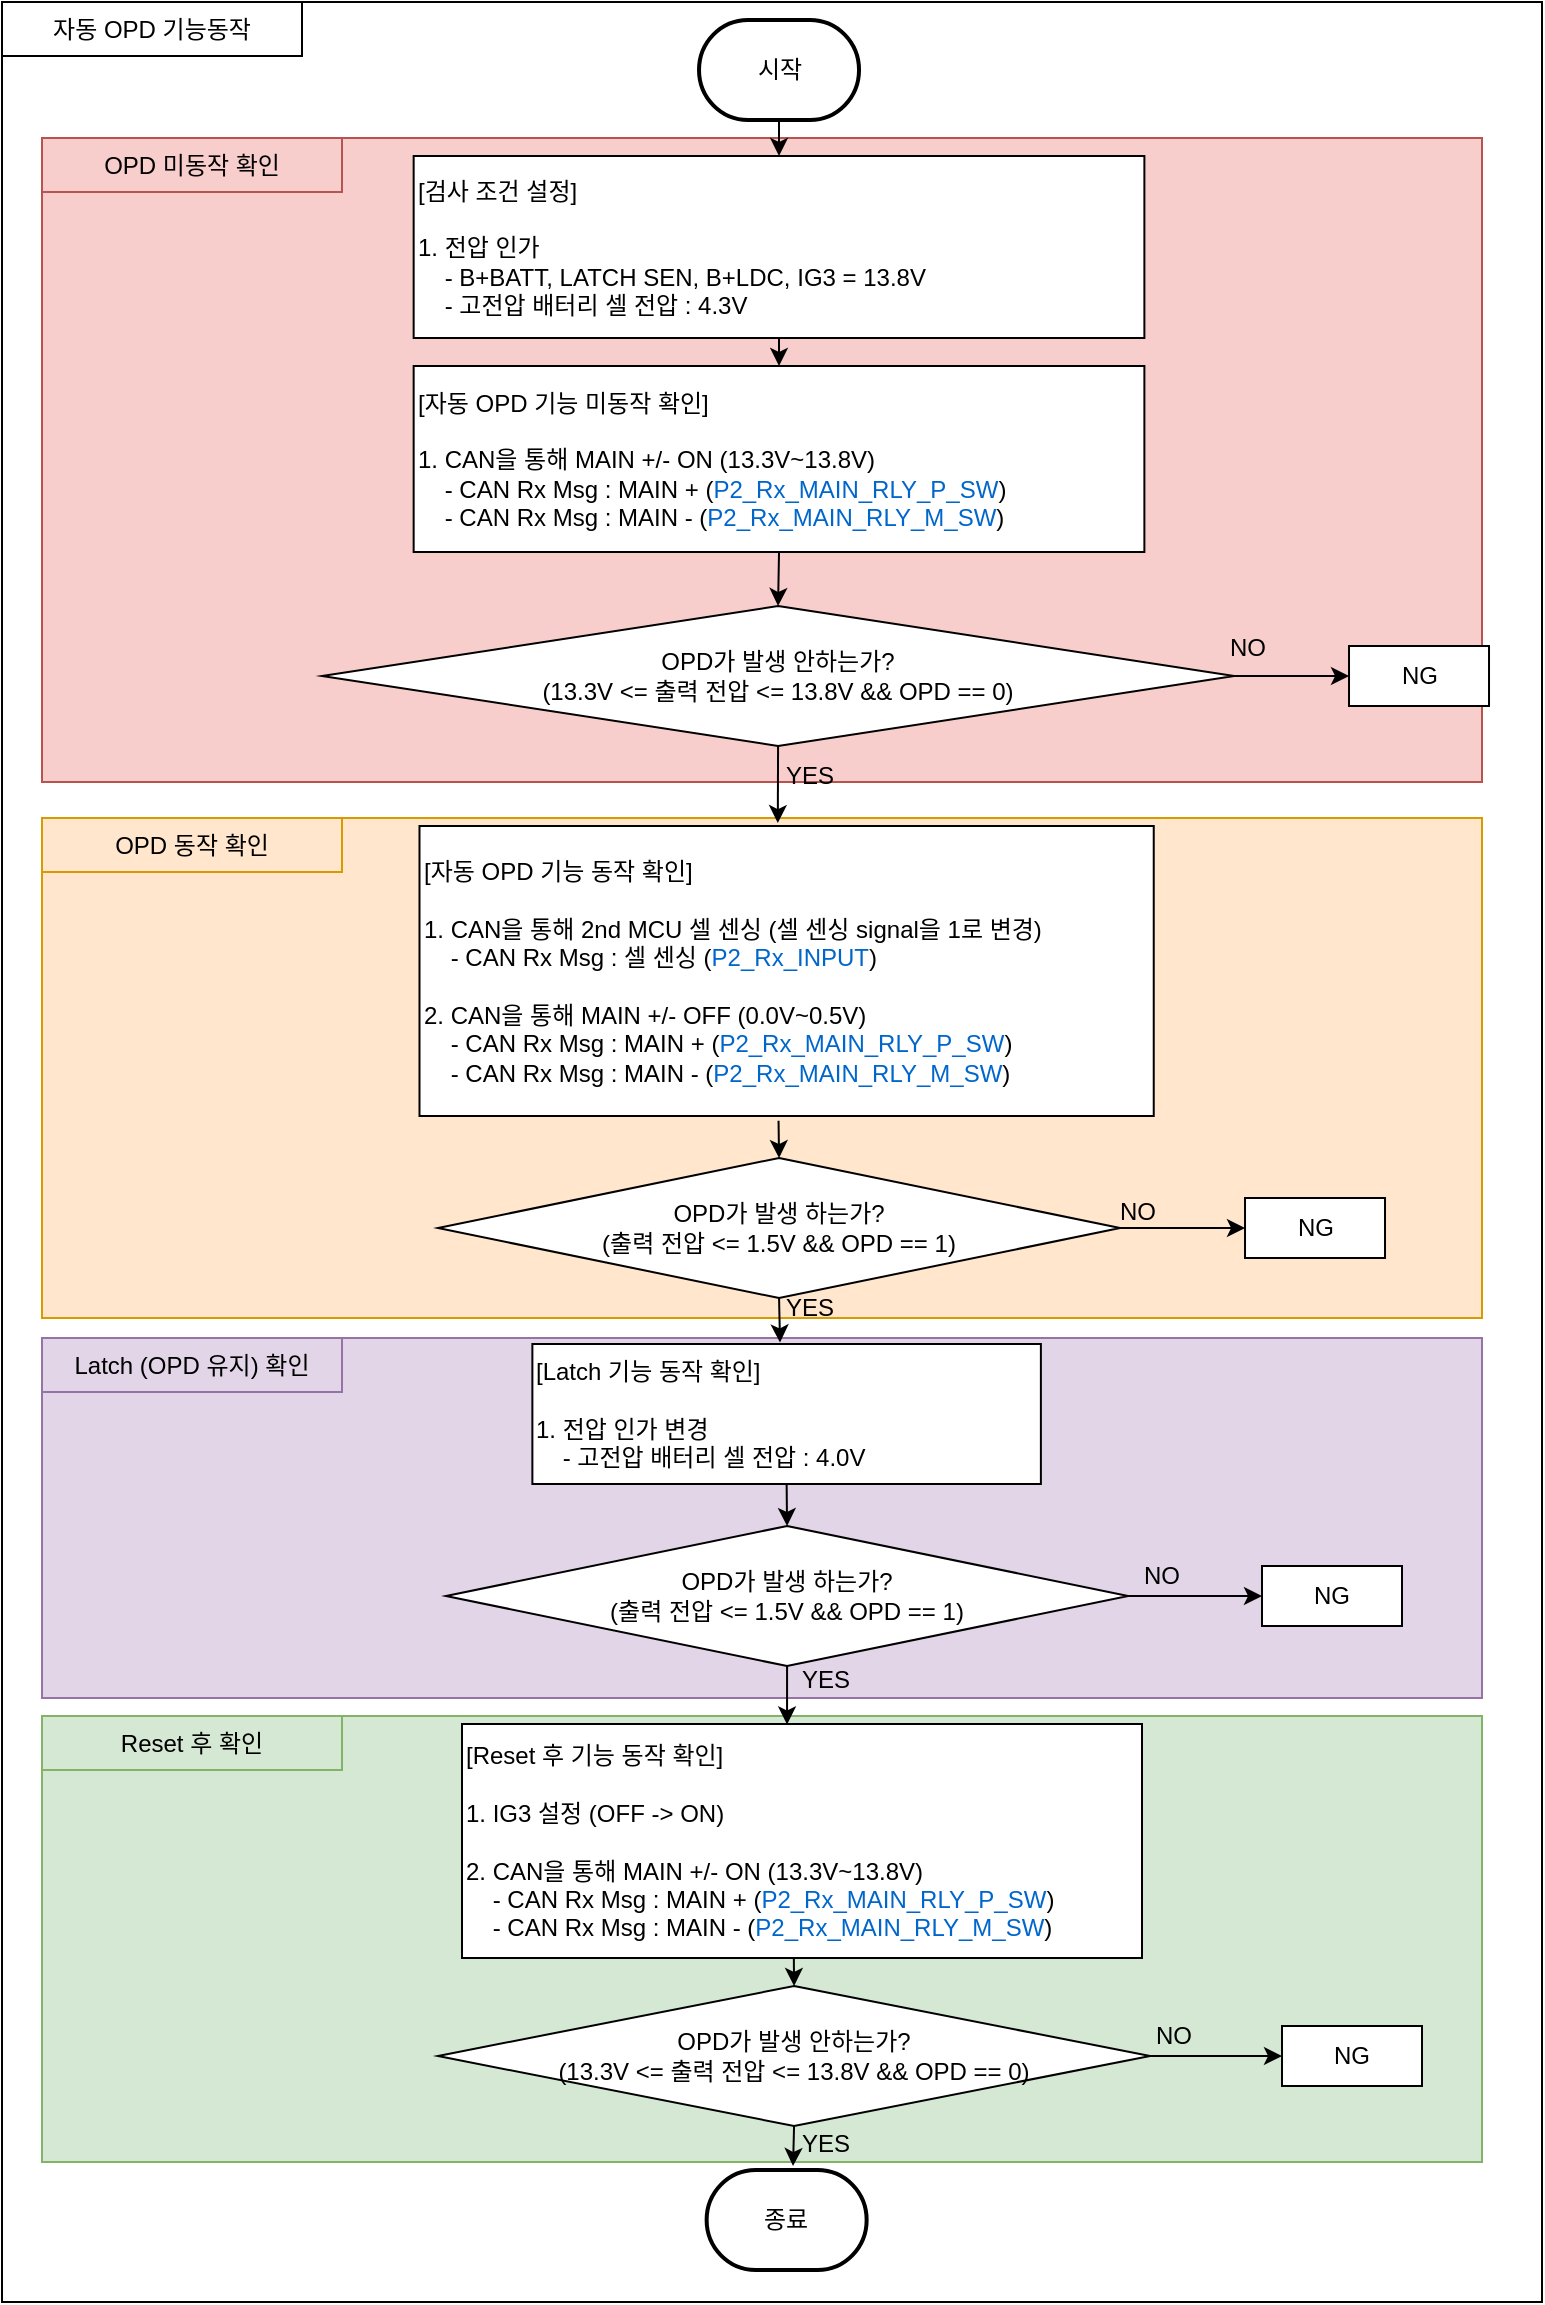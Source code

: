 <mxfile version="22.1.21" type="github">
  <diagram name="페이지-1" id="SJT4u1PBAeTd0MuI108T">
    <mxGraphModel dx="2745" dy="529" grid="1" gridSize="10" guides="1" tooltips="1" connect="1" arrows="1" fold="1" page="1" pageScale="1" pageWidth="827" pageHeight="1169" math="0" shadow="0">
      <root>
        <mxCell id="0" />
        <mxCell id="1" parent="0" />
        <mxCell id="h-v0uyKteCco3msM5NHK-1" value="" style="rounded=0;whiteSpace=wrap;html=1;align=left;" parent="1" vertex="1">
          <mxGeometry x="30" y="1180" width="770" height="1150" as="geometry" />
        </mxCell>
        <mxCell id="h-v0uyKteCco3msM5NHK-6" value="자동 OPD 기능동작" style="rounded=0;whiteSpace=wrap;html=1;align=center;" parent="1" vertex="1">
          <mxGeometry x="30" y="1180" width="150" height="27" as="geometry" />
        </mxCell>
        <mxCell id="AvkWlbNvbWddTPrm8Bvt-41" value="" style="rounded=0;whiteSpace=wrap;html=1;align=left;fillColor=#ffe6cc;strokeColor=#d79b00;" parent="1" vertex="1">
          <mxGeometry x="50" y="1588" width="720" height="250" as="geometry" />
        </mxCell>
        <mxCell id="AvkWlbNvbWddTPrm8Bvt-42" value="OPD 동작 확인" style="rounded=0;whiteSpace=wrap;html=1;align=center;fillColor=#ffe6cc;strokeColor=#d79b00;" parent="1" vertex="1">
          <mxGeometry x="50.0" y="1588" width="150" height="27" as="geometry" />
        </mxCell>
        <mxCell id="AvkWlbNvbWddTPrm8Bvt-39" value="" style="rounded=0;whiteSpace=wrap;html=1;align=left;fillColor=#f8cecc;strokeColor=#b85450;" parent="1" vertex="1">
          <mxGeometry x="50" y="1248" width="720" height="322" as="geometry" />
        </mxCell>
        <mxCell id="AvkWlbNvbWddTPrm8Bvt-40" value="OPD 미동작 확인" style="rounded=0;whiteSpace=wrap;html=1;align=center;fillColor=#f8cecc;strokeColor=#b85450;" parent="1" vertex="1">
          <mxGeometry x="50.0" y="1248" width="150" height="27" as="geometry" />
        </mxCell>
        <mxCell id="AvkWlbNvbWddTPrm8Bvt-44" value="" style="rounded=0;whiteSpace=wrap;html=1;align=left;fillColor=#e1d5e7;strokeColor=#9673a6;" parent="1" vertex="1">
          <mxGeometry x="50" y="1848" width="720" height="180" as="geometry" />
        </mxCell>
        <mxCell id="AvkWlbNvbWddTPrm8Bvt-45" value="Latch (OPD 유지) 확인" style="rounded=0;whiteSpace=wrap;html=1;align=center;fillColor=#e1d5e7;strokeColor=#9673a6;" parent="1" vertex="1">
          <mxGeometry x="50.0" y="1848" width="150" height="27" as="geometry" />
        </mxCell>
        <mxCell id="h-v0uyKteCco3msM5NHK-2" value="시작" style="strokeWidth=2;html=1;shape=mxgraph.flowchart.terminator;whiteSpace=wrap;" parent="1" vertex="1">
          <mxGeometry x="378.51" y="1189" width="80" height="50" as="geometry" />
        </mxCell>
        <mxCell id="h-v0uyKteCco3msM5NHK-3" value="[검사 조건 설정]&lt;br&gt;&lt;br&gt;1. 전압 인가&lt;br&gt;&amp;nbsp; &amp;nbsp; - B+BATT, LATCH SEN, B+LDC, IG3 = 13.8V&lt;br&gt;&amp;nbsp; &amp;nbsp; - 고전압 배터리 셀 전압 : 4.3V" style="rounded=0;whiteSpace=wrap;html=1;align=left;" parent="1" vertex="1">
          <mxGeometry x="235.83" y="1257" width="365.36" height="91" as="geometry" />
        </mxCell>
        <mxCell id="h-v0uyKteCco3msM5NHK-4" value="" style="endArrow=classic;html=1;rounded=0;exitX=0.5;exitY=1;exitDx=0;exitDy=0;exitPerimeter=0;entryX=0.5;entryY=0;entryDx=0;entryDy=0;" parent="1" source="h-v0uyKteCco3msM5NHK-2" target="h-v0uyKteCco3msM5NHK-3" edge="1">
          <mxGeometry width="50" height="50" relative="1" as="geometry">
            <mxPoint x="125.26" y="1305" as="sourcePoint" />
            <mxPoint x="175.26" y="1255" as="targetPoint" />
          </mxGeometry>
        </mxCell>
        <mxCell id="AvkWlbNvbWddTPrm8Bvt-2" value="OPD가 발생 안하는가?&lt;br&gt;(13.3V &amp;lt;= 출력 전압 &amp;lt;= 13.8V &amp;amp;&amp;amp; OPD == 0)" style="rhombus;whiteSpace=wrap;html=1;" parent="1" vertex="1">
          <mxGeometry x="190" y="1482" width="456.07" height="70" as="geometry" />
        </mxCell>
        <mxCell id="AvkWlbNvbWddTPrm8Bvt-3" value="NG" style="rounded=0;whiteSpace=wrap;html=1;align=center;" parent="1" vertex="1">
          <mxGeometry x="703.51" y="1502" width="70" height="30" as="geometry" />
        </mxCell>
        <mxCell id="AvkWlbNvbWddTPrm8Bvt-4" value="[자동 OPD 기능 동작 확인]&lt;br&gt;&lt;br&gt;1. CAN을 통해 2nd MCU 셀 센싱 (셀 센싱 signal을 1로 변경)&lt;br&gt;&amp;nbsp; &amp;nbsp; - CAN Rx Msg : 셀 센싱&amp;nbsp;(&lt;font color=&quot;#0066cc&quot;&gt;P2_Rx_INPUT&lt;/font&gt;)&lt;br&gt;&lt;br&gt;2. CAN을 통해 MAIN +/- OFF (0.0V~0.5V)&lt;br style=&quot;border-color: var(--border-color);&quot;&gt;&amp;nbsp; &amp;nbsp; - CAN Rx Msg : MAIN +&amp;nbsp;&lt;span style=&quot;background-color: initial;&quot;&gt;(&lt;/span&gt;&lt;font style=&quot;background-color: initial; border-color: var(--border-color);&quot; color=&quot;#0066cc&quot;&gt;P2_Rx_MAIN_RLY_P_SW&lt;/font&gt;&lt;span style=&quot;background-color: initial;&quot;&gt;)&lt;/span&gt;&lt;br&gt;&amp;nbsp; &amp;nbsp; - CAN Rx Msg : MAIN -&amp;nbsp;&lt;span style=&quot;background-color: initial;&quot;&gt;(&lt;/span&gt;&lt;font style=&quot;background-color: initial; border-color: var(--border-color);&quot; color=&quot;#0066cc&quot;&gt;P2_Rx_MAIN_RLY_M_SW&lt;/font&gt;&lt;span style=&quot;background-color: initial;&quot;&gt;)&lt;/span&gt;" style="rounded=0;whiteSpace=wrap;html=1;align=left;" parent="1" vertex="1">
          <mxGeometry x="238.75" y="1592" width="367.12" height="145" as="geometry" />
        </mxCell>
        <mxCell id="AvkWlbNvbWddTPrm8Bvt-5" value="" style="endArrow=classic;html=1;rounded=0;exitX=0.5;exitY=1;exitDx=0;exitDy=0;entryX=0.5;entryY=0;entryDx=0;entryDy=0;" parent="1" source="-v19bYt7nVEQIrfBHzqb-3" target="AvkWlbNvbWddTPrm8Bvt-2" edge="1">
          <mxGeometry width="50" height="50" relative="1" as="geometry">
            <mxPoint x="418.515" y="1408" as="sourcePoint" />
            <mxPoint x="614.51" y="1348" as="targetPoint" />
          </mxGeometry>
        </mxCell>
        <mxCell id="AvkWlbNvbWddTPrm8Bvt-6" value="" style="endArrow=classic;html=1;rounded=0;exitX=1;exitY=0.5;exitDx=0;exitDy=0;entryX=0;entryY=0.5;entryDx=0;entryDy=0;" parent="1" source="AvkWlbNvbWddTPrm8Bvt-2" target="AvkWlbNvbWddTPrm8Bvt-3" edge="1">
          <mxGeometry width="50" height="50" relative="1" as="geometry">
            <mxPoint x="558.51" y="1472" as="sourcePoint" />
            <mxPoint x="558.51" y="1492" as="targetPoint" />
          </mxGeometry>
        </mxCell>
        <mxCell id="AvkWlbNvbWddTPrm8Bvt-7" value="" style="endArrow=classic;html=1;rounded=0;exitX=0.5;exitY=1;exitDx=0;exitDy=0;entryX=0.488;entryY=-0.01;entryDx=0;entryDy=0;entryPerimeter=0;" parent="1" source="AvkWlbNvbWddTPrm8Bvt-2" target="AvkWlbNvbWddTPrm8Bvt-4" edge="1">
          <mxGeometry width="50" height="50" relative="1" as="geometry">
            <mxPoint x="438.51" y="1494" as="sourcePoint" />
            <mxPoint x="438.51" y="1514" as="targetPoint" />
          </mxGeometry>
        </mxCell>
        <mxCell id="AvkWlbNvbWddTPrm8Bvt-9" value="YES" style="text;html=1;strokeColor=none;fillColor=none;align=center;verticalAlign=middle;whiteSpace=wrap;rounded=0;fontStyle=0" parent="1" vertex="1">
          <mxGeometry x="403.51" y="1552" width="60" height="30" as="geometry" />
        </mxCell>
        <mxCell id="AvkWlbNvbWddTPrm8Bvt-11" value="OPD가 발생 하는가?&lt;br&gt;(출력 전압 &amp;lt;= 1.5V &amp;amp;&amp;amp; OPD == 1)" style="rhombus;whiteSpace=wrap;html=1;" parent="1" vertex="1">
          <mxGeometry x="248" y="1758" width="341.07" height="70" as="geometry" />
        </mxCell>
        <mxCell id="AvkWlbNvbWddTPrm8Bvt-12" value="NG" style="rounded=0;whiteSpace=wrap;html=1;align=center;" parent="1" vertex="1">
          <mxGeometry x="651.51" y="1778" width="70" height="30" as="geometry" />
        </mxCell>
        <mxCell id="AvkWlbNvbWddTPrm8Bvt-13" value="" style="endArrow=classic;html=1;rounded=0;exitX=1;exitY=0.5;exitDx=0;exitDy=0;entryX=0;entryY=0.5;entryDx=0;entryDy=0;" parent="1" source="AvkWlbNvbWddTPrm8Bvt-11" target="AvkWlbNvbWddTPrm8Bvt-12" edge="1">
          <mxGeometry width="50" height="50" relative="1" as="geometry">
            <mxPoint x="506.51" y="1748" as="sourcePoint" />
            <mxPoint x="506.51" y="1768" as="targetPoint" />
          </mxGeometry>
        </mxCell>
        <mxCell id="AvkWlbNvbWddTPrm8Bvt-14" value="" style="endArrow=classic;html=1;rounded=0;exitX=0.5;exitY=1;exitDx=0;exitDy=0;entryX=0.487;entryY=-0.011;entryDx=0;entryDy=0;entryPerimeter=0;" parent="1" source="AvkWlbNvbWddTPrm8Bvt-11" target="AvkWlbNvbWddTPrm8Bvt-17" edge="1">
          <mxGeometry width="50" height="50" relative="1" as="geometry">
            <mxPoint x="438.51" y="1774" as="sourcePoint" />
            <mxPoint x="417.51" y="1872" as="targetPoint" />
          </mxGeometry>
        </mxCell>
        <mxCell id="AvkWlbNvbWddTPrm8Bvt-15" value="NO" style="text;html=1;strokeColor=none;fillColor=none;align=center;verticalAlign=middle;whiteSpace=wrap;rounded=0;" parent="1" vertex="1">
          <mxGeometry x="567.63" y="1769.5" width="60" height="30" as="geometry" />
        </mxCell>
        <mxCell id="AvkWlbNvbWddTPrm8Bvt-16" value="YES" style="text;html=1;strokeColor=none;fillColor=none;align=center;verticalAlign=middle;whiteSpace=wrap;rounded=0;fontStyle=0" parent="1" vertex="1">
          <mxGeometry x="403.51" y="1818" width="60" height="30" as="geometry" />
        </mxCell>
        <mxCell id="AvkWlbNvbWddTPrm8Bvt-33" value="" style="endArrow=classic;html=1;rounded=0;exitX=0.489;exitY=1.016;exitDx=0;exitDy=0;entryX=0.5;entryY=0;entryDx=0;entryDy=0;exitPerimeter=0;" parent="1" source="AvkWlbNvbWddTPrm8Bvt-4" target="AvkWlbNvbWddTPrm8Bvt-11" edge="1">
          <mxGeometry width="50" height="50" relative="1" as="geometry">
            <mxPoint x="418.755" y="1738.49" as="sourcePoint" />
            <mxPoint x="654.32" y="1678" as="targetPoint" />
          </mxGeometry>
        </mxCell>
        <mxCell id="AvkWlbNvbWddTPrm8Bvt-46" value="" style="rounded=0;whiteSpace=wrap;html=1;align=left;fillColor=#d5e8d4;strokeColor=#82b366;" parent="1" vertex="1">
          <mxGeometry x="50" y="2037" width="720" height="223" as="geometry" />
        </mxCell>
        <mxCell id="AvkWlbNvbWddTPrm8Bvt-47" value="Reset 후 확인" style="rounded=0;whiteSpace=wrap;html=1;align=center;fillColor=#d5e8d4;strokeColor=#82b366;" parent="1" vertex="1">
          <mxGeometry x="50.0" y="2037" width="150" height="27" as="geometry" />
        </mxCell>
        <mxCell id="AvkWlbNvbWddTPrm8Bvt-17" value="[Latch 기능 동작 확인]&lt;br&gt;&lt;br&gt;1. 전압 인가 변경&lt;br&gt;&amp;nbsp; &amp;nbsp; - 고전압 배터리 셀 전압 : 4.0V" style="rounded=0;whiteSpace=wrap;html=1;align=left;" parent="1" vertex="1">
          <mxGeometry x="295.19" y="1851" width="254.25" height="70" as="geometry" />
        </mxCell>
        <mxCell id="AvkWlbNvbWddTPrm8Bvt-19" value="NG" style="rounded=0;whiteSpace=wrap;html=1;align=center;" parent="1" vertex="1">
          <mxGeometry x="660.0" y="1962" width="70" height="30" as="geometry" />
        </mxCell>
        <mxCell id="AvkWlbNvbWddTPrm8Bvt-20" value="" style="endArrow=classic;html=1;rounded=0;exitX=1;exitY=0.5;exitDx=0;exitDy=0;entryX=0;entryY=0.5;entryDx=0;entryDy=0;" parent="1" source="-v19bYt7nVEQIrfBHzqb-7" target="AvkWlbNvbWddTPrm8Bvt-19" edge="1">
          <mxGeometry width="50" height="50" relative="1" as="geometry">
            <mxPoint x="556.76" y="1967" as="sourcePoint" />
            <mxPoint x="472.14" y="1942" as="targetPoint" />
          </mxGeometry>
        </mxCell>
        <mxCell id="AvkWlbNvbWddTPrm8Bvt-21" value="" style="endArrow=classic;html=1;rounded=0;exitX=0.5;exitY=1;exitDx=0;exitDy=0;entryX=0.478;entryY=0.002;entryDx=0;entryDy=0;entryPerimeter=0;" parent="1" source="-v19bYt7nVEQIrfBHzqb-7" target="AvkWlbNvbWddTPrm8Bvt-24" edge="1">
          <mxGeometry width="50" height="50" relative="1" as="geometry">
            <mxPoint x="422.315" y="2007" as="sourcePoint" />
            <mxPoint x="421.51" y="2035" as="targetPoint" />
          </mxGeometry>
        </mxCell>
        <mxCell id="AvkWlbNvbWddTPrm8Bvt-22" value="NO" style="text;html=1;strokeColor=none;fillColor=none;align=center;verticalAlign=middle;whiteSpace=wrap;rounded=0;" parent="1" vertex="1">
          <mxGeometry x="580" y="1952" width="60" height="30" as="geometry" />
        </mxCell>
        <mxCell id="AvkWlbNvbWddTPrm8Bvt-23" value="YES" style="text;html=1;strokeColor=none;fillColor=none;align=center;verticalAlign=middle;whiteSpace=wrap;rounded=0;fontStyle=0" parent="1" vertex="1">
          <mxGeometry x="411.51" y="2004" width="60" height="30" as="geometry" />
        </mxCell>
        <mxCell id="AvkWlbNvbWddTPrm8Bvt-24" value="[Reset 후 기능 동작 확인]&lt;br&gt;&lt;br&gt;1. IG3 설정 (OFF -&amp;gt; ON)&lt;br&gt;&lt;br&gt;2. CAN을 통해 MAIN +/- ON (13.3V~13.8V)&lt;br style=&quot;border-color: var(--border-color);&quot;&gt;&amp;nbsp; &amp;nbsp; - CAN Rx Msg : MAIN +&amp;nbsp;&lt;span style=&quot;background-color: initial;&quot;&gt;(&lt;/span&gt;&lt;font style=&quot;background-color: initial; border-color: var(--border-color);&quot; color=&quot;#0066cc&quot;&gt;P2_Rx_MAIN_RLY_P_SW&lt;/font&gt;&lt;span style=&quot;background-color: initial;&quot;&gt;)&lt;/span&gt;&lt;br&gt;&amp;nbsp; &amp;nbsp; - CAN Rx Msg : MAIN -&amp;nbsp;&lt;span style=&quot;background-color: initial;&quot;&gt;(&lt;/span&gt;&lt;font style=&quot;background-color: initial; border-color: var(--border-color);&quot; color=&quot;#0066cc&quot;&gt;P2_Rx_MAIN_RLY_M_SW&lt;/font&gt;&lt;span style=&quot;background-color: initial;&quot;&gt;)&lt;/span&gt;" style="rounded=0;whiteSpace=wrap;html=1;align=left;" parent="1" vertex="1">
          <mxGeometry x="260" y="2041" width="340" height="117" as="geometry" />
        </mxCell>
        <mxCell id="AvkWlbNvbWddTPrm8Bvt-27" value="NG" style="rounded=0;whiteSpace=wrap;html=1;align=center;" parent="1" vertex="1">
          <mxGeometry x="670" y="2192" width="70" height="30" as="geometry" />
        </mxCell>
        <mxCell id="AvkWlbNvbWddTPrm8Bvt-28" value="" style="endArrow=classic;html=1;rounded=0;exitX=1;exitY=0.5;exitDx=0;exitDy=0;entryX=0;entryY=0.5;entryDx=0;entryDy=0;" parent="1" source="-v19bYt7nVEQIrfBHzqb-9" target="AvkWlbNvbWddTPrm8Bvt-27" edge="1">
          <mxGeometry width="50" height="50" relative="1" as="geometry">
            <mxPoint x="528.13" y="2207" as="sourcePoint" />
            <mxPoint x="436.51" y="2182" as="targetPoint" />
          </mxGeometry>
        </mxCell>
        <mxCell id="AvkWlbNvbWddTPrm8Bvt-29" value="" style="endArrow=classic;html=1;rounded=0;exitX=0.5;exitY=1;exitDx=0;exitDy=0;entryX=0.54;entryY=-0.04;entryDx=0;entryDy=0;entryPerimeter=0;" parent="1" source="-v19bYt7nVEQIrfBHzqb-9" target="AvkWlbNvbWddTPrm8Bvt-34" edge="1">
          <mxGeometry width="50" height="50" relative="1" as="geometry">
            <mxPoint x="426.315" y="2242" as="sourcePoint" />
            <mxPoint x="425.51" y="2270" as="targetPoint" />
          </mxGeometry>
        </mxCell>
        <mxCell id="AvkWlbNvbWddTPrm8Bvt-30" value="NO" style="text;html=1;strokeColor=none;fillColor=none;align=center;verticalAlign=middle;whiteSpace=wrap;rounded=0;" parent="1" vertex="1">
          <mxGeometry x="586.07" y="2182" width="60" height="30" as="geometry" />
        </mxCell>
        <mxCell id="AvkWlbNvbWddTPrm8Bvt-31" value="YES" style="text;html=1;strokeColor=none;fillColor=none;align=center;verticalAlign=middle;whiteSpace=wrap;rounded=0;fontStyle=0" parent="1" vertex="1">
          <mxGeometry x="411.51" y="2236" width="60" height="30" as="geometry" />
        </mxCell>
        <mxCell id="AvkWlbNvbWddTPrm8Bvt-34" value="종료" style="strokeWidth=2;html=1;shape=mxgraph.flowchart.terminator;whiteSpace=wrap;" parent="1" vertex="1">
          <mxGeometry x="382.32" y="2264" width="80" height="50" as="geometry" />
        </mxCell>
        <mxCell id="AvkWlbNvbWddTPrm8Bvt-35" value="" style="endArrow=classic;html=1;rounded=0;exitX=0.5;exitY=1;exitDx=0;exitDy=0;entryX=0.5;entryY=0;entryDx=0;entryDy=0;" parent="1" source="AvkWlbNvbWddTPrm8Bvt-17" target="-v19bYt7nVEQIrfBHzqb-7" edge="1">
          <mxGeometry width="50" height="50" relative="1" as="geometry">
            <mxPoint x="634.32" y="1908" as="sourcePoint" />
            <mxPoint x="422.315" y="1937" as="targetPoint" />
          </mxGeometry>
        </mxCell>
        <mxCell id="AvkWlbNvbWddTPrm8Bvt-37" value="" style="endArrow=classic;html=1;rounded=0;exitX=0.488;exitY=1.002;exitDx=0;exitDy=0;entryX=0.5;entryY=0;entryDx=0;entryDy=0;exitPerimeter=0;" parent="1" source="AvkWlbNvbWddTPrm8Bvt-24" target="-v19bYt7nVEQIrfBHzqb-9" edge="1">
          <mxGeometry width="50" height="50" relative="1" as="geometry">
            <mxPoint x="426.315" y="2167" as="sourcePoint" />
            <mxPoint x="426.315" y="2188" as="targetPoint" />
          </mxGeometry>
        </mxCell>
        <mxCell id="-v19bYt7nVEQIrfBHzqb-4" value="NO" style="text;html=1;strokeColor=none;fillColor=none;align=center;verticalAlign=middle;whiteSpace=wrap;rounded=0;" vertex="1" parent="1">
          <mxGeometry x="623.44" y="1488" width="60" height="30" as="geometry" />
        </mxCell>
        <mxCell id="-v19bYt7nVEQIrfBHzqb-5" value="" style="endArrow=classic;html=1;rounded=0;exitX=0.5;exitY=1;exitDx=0;exitDy=0;entryX=0.5;entryY=0;entryDx=0;entryDy=0;" edge="1" parent="1" source="h-v0uyKteCco3msM5NHK-3" target="-v19bYt7nVEQIrfBHzqb-3">
          <mxGeometry width="50" height="50" relative="1" as="geometry">
            <mxPoint x="419" y="1348" as="sourcePoint" />
            <mxPoint x="418" y="1498" as="targetPoint" />
          </mxGeometry>
        </mxCell>
        <mxCell id="-v19bYt7nVEQIrfBHzqb-3" value="[자동 OPD 기능 미동작 확인]&lt;br&gt;&lt;br&gt;1. CAN을 통해 MAIN +/- ON (13.3V~13.8V)&lt;br style=&quot;border-color: var(--border-color);&quot;&gt;&amp;nbsp; &amp;nbsp; - CAN Rx Msg : MAIN +&amp;nbsp;&lt;span style=&quot;background-color: initial;&quot;&gt;(&lt;/span&gt;&lt;font style=&quot;background-color: initial; border-color: var(--border-color);&quot; color=&quot;#0066cc&quot;&gt;P2_Rx_MAIN_RLY_P_SW&lt;/font&gt;&lt;span style=&quot;background-color: initial;&quot;&gt;)&lt;/span&gt;&lt;br&gt;&amp;nbsp; &amp;nbsp; - CAN Rx Msg : MAIN -&amp;nbsp;&lt;span style=&quot;background-color: initial;&quot;&gt;(&lt;/span&gt;&lt;font style=&quot;background-color: initial; border-color: var(--border-color);&quot; color=&quot;#0066cc&quot;&gt;P2_Rx_MAIN_RLY_M_SW&lt;/font&gt;&lt;span style=&quot;background-color: initial;&quot;&gt;)&lt;/span&gt;" style="rounded=0;whiteSpace=wrap;html=1;align=left;" vertex="1" parent="1">
          <mxGeometry x="235.83" y="1362" width="365.36" height="93" as="geometry" />
        </mxCell>
        <mxCell id="-v19bYt7nVEQIrfBHzqb-7" value="OPD가 발생 하는가?&lt;br&gt;(출력 전압 &amp;lt;= 1.5V &amp;amp;&amp;amp; OPD == 1)" style="rhombus;whiteSpace=wrap;html=1;" vertex="1" parent="1">
          <mxGeometry x="252" y="1942" width="341.07" height="70" as="geometry" />
        </mxCell>
        <mxCell id="-v19bYt7nVEQIrfBHzqb-9" value="OPD가 발생 안하는가?&lt;br&gt;(13.3V &amp;lt;= 출력 전압 &amp;lt;= 13.8V &amp;amp;&amp;amp; OPD == 0)" style="rhombus;whiteSpace=wrap;html=1;" vertex="1" parent="1">
          <mxGeometry x="248" y="2172" width="356.07" height="70" as="geometry" />
        </mxCell>
      </root>
    </mxGraphModel>
  </diagram>
</mxfile>
